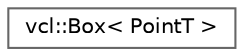 digraph "Graphical Class Hierarchy"
{
 // LATEX_PDF_SIZE
  bgcolor="transparent";
  edge [fontname=Helvetica,fontsize=10,labelfontname=Helvetica,labelfontsize=10];
  node [fontname=Helvetica,fontsize=10,shape=box,height=0.2,width=0.4];
  rankdir="LR";
  Node0 [label="vcl::Box\< PointT \>",height=0.2,width=0.4,color="grey40", fillcolor="white", style="filled",URL="$classvcl_1_1Box.html",tooltip="A class representing a box in N-dimensional space."];
}

